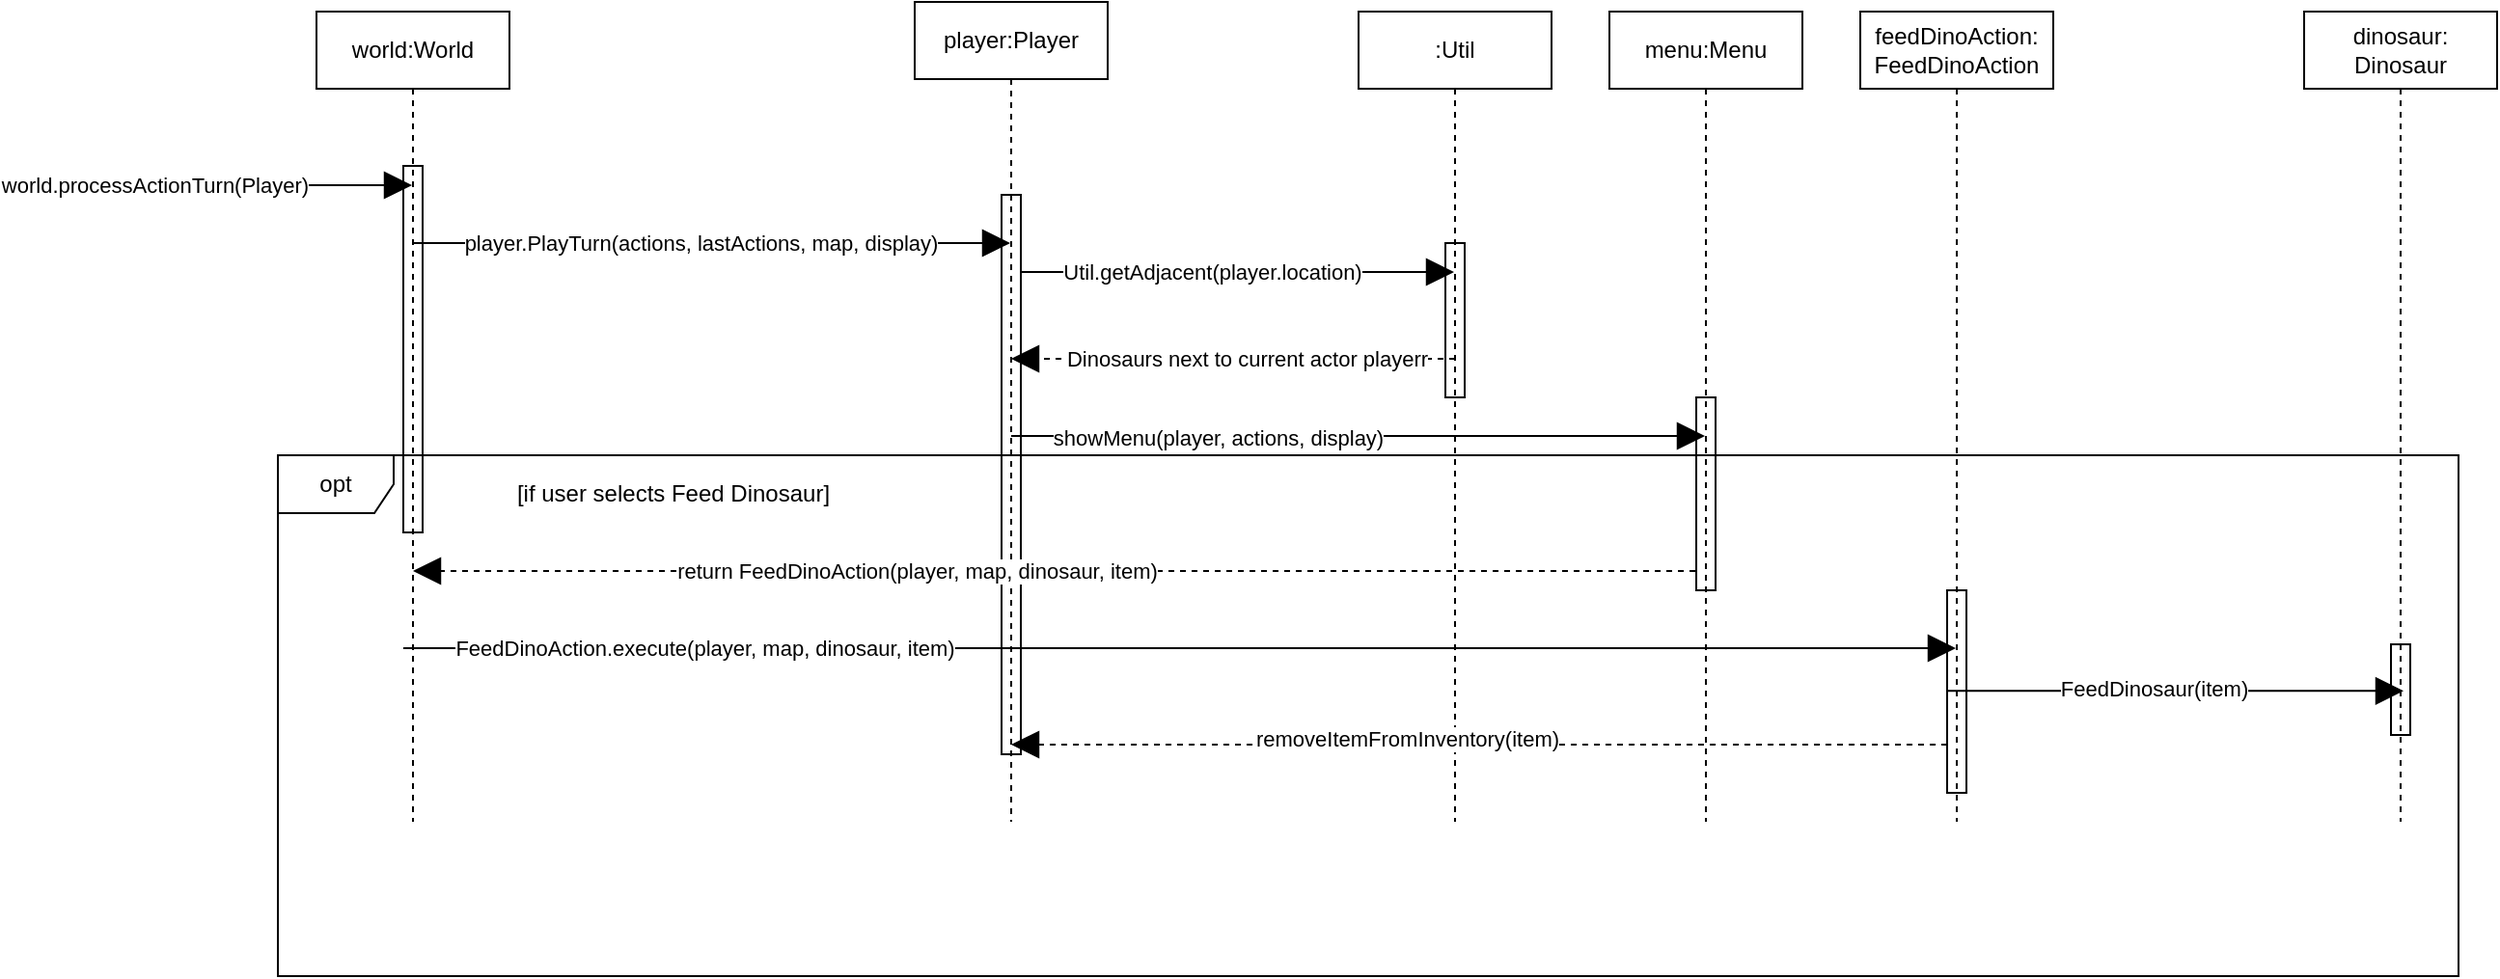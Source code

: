 <mxfile version="14.6.5" type="device"><diagram id="QY4K_dC8BTK31Get-kmV" name="Page-1"><mxGraphModel dx="1422" dy="796" grid="1" gridSize="10" guides="1" tooltips="1" connect="1" arrows="1" fold="1" page="1" pageScale="1" pageWidth="1654" pageHeight="1169" math="0" shadow="0"><root><mxCell id="0"/><mxCell id="1" parent="0"/><mxCell id="WNVH1HHIPUukN4-e0zlU-10" value="world:World" style="shape=umlLifeline;perimeter=lifelinePerimeter;whiteSpace=wrap;html=1;container=1;collapsible=0;recursiveResize=0;outlineConnect=0;" parent="1" vertex="1"><mxGeometry x="180" y="140" width="100" height="420" as="geometry"/></mxCell><mxCell id="WNVH1HHIPUukN4-e0zlU-15" value="" style="endArrow=block;endFill=1;endSize=12;html=1;" parent="WNVH1HHIPUukN4-e0zlU-10" target="WNVH1HHIPUukN4-e0zlU-11" edge="1"><mxGeometry width="160" relative="1" as="geometry"><mxPoint x="50" y="120" as="sourcePoint"/><mxPoint x="210" y="120" as="targetPoint"/></mxGeometry></mxCell><mxCell id="WNVH1HHIPUukN4-e0zlU-16" value="player.PlayTurn(actions, lastActions, map, display)" style="edgeLabel;html=1;align=center;verticalAlign=middle;resizable=0;points=[];" parent="WNVH1HHIPUukN4-e0zlU-15" vertex="1" connectable="0"><mxGeometry x="-0.45" y="-1" relative="1" as="geometry"><mxPoint x="64" y="-1" as="offset"/></mxGeometry></mxCell><mxCell id="WNVH1HHIPUukN4-e0zlU-57" value="" style="html=1;points=[];perimeter=orthogonalPerimeter;fillColor=none;" parent="WNVH1HHIPUukN4-e0zlU-10" vertex="1"><mxGeometry x="45" y="80" width="10" height="190" as="geometry"/></mxCell><mxCell id="WNVH1HHIPUukN4-e0zlU-11" value="player:Player" style="shape=umlLifeline;perimeter=lifelinePerimeter;whiteSpace=wrap;html=1;container=1;collapsible=0;recursiveResize=0;outlineConnect=0;" parent="1" vertex="1"><mxGeometry x="490" y="135" width="100" height="425" as="geometry"/></mxCell><mxCell id="WNVH1HHIPUukN4-e0zlU-58" value="" style="html=1;points=[];perimeter=orthogonalPerimeter;fillColor=none;" parent="WNVH1HHIPUukN4-e0zlU-11" vertex="1"><mxGeometry x="45" y="100" width="10" height="290" as="geometry"/></mxCell><mxCell id="c0PgdvjxNuAv_Usm58M4-2" value="" style="endArrow=block;endFill=1;endSize=12;html=1;" edge="1" parent="WNVH1HHIPUukN4-e0zlU-11" target="c0PgdvjxNuAv_Usm58M4-1"><mxGeometry width="160" relative="1" as="geometry"><mxPoint x="55" y="140" as="sourcePoint"/><mxPoint x="215" y="140" as="targetPoint"/></mxGeometry></mxCell><mxCell id="c0PgdvjxNuAv_Usm58M4-4" value="Util.getAdjacent(player.location)" style="edgeLabel;html=1;align=center;verticalAlign=middle;resizable=0;points=[];" vertex="1" connectable="0" parent="c0PgdvjxNuAv_Usm58M4-2"><mxGeometry x="-0.297" relative="1" as="geometry"><mxPoint x="20" as="offset"/></mxGeometry></mxCell><mxCell id="c0PgdvjxNuAv_Usm58M4-29" value="" style="endArrow=block;endFill=1;endSize=12;html=1;" edge="1" parent="WNVH1HHIPUukN4-e0zlU-11" target="c0PgdvjxNuAv_Usm58M4-28"><mxGeometry width="160" relative="1" as="geometry"><mxPoint x="50" y="225" as="sourcePoint"/><mxPoint x="210" y="225" as="targetPoint"/></mxGeometry></mxCell><mxCell id="c0PgdvjxNuAv_Usm58M4-30" value="showMenu(player, actions, display)" style="edgeLabel;html=1;align=center;verticalAlign=middle;resizable=0;points=[];" vertex="1" connectable="0" parent="c0PgdvjxNuAv_Usm58M4-29"><mxGeometry x="-0.405" y="-1" relative="1" as="geometry"><mxPoint as="offset"/></mxGeometry></mxCell><mxCell id="WNVH1HHIPUukN4-e0zlU-12" value="" style="endArrow=block;endFill=1;endSize=12;html=1;" parent="1" target="WNVH1HHIPUukN4-e0zlU-10" edge="1"><mxGeometry width="160" relative="1" as="geometry"><mxPoint x="30" y="230" as="sourcePoint"/><mxPoint x="150" y="230" as="targetPoint"/></mxGeometry></mxCell><mxCell id="WNVH1HHIPUukN4-e0zlU-14" value="world.processActionTurn(Player)" style="edgeLabel;html=1;align=center;verticalAlign=middle;resizable=0;points=[];" parent="WNVH1HHIPUukN4-e0zlU-12" vertex="1" connectable="0"><mxGeometry x="-0.579" relative="1" as="geometry"><mxPoint x="24" as="offset"/></mxGeometry></mxCell><mxCell id="c0PgdvjxNuAv_Usm58M4-1" value=":Util" style="shape=umlLifeline;perimeter=lifelinePerimeter;whiteSpace=wrap;html=1;container=1;collapsible=0;recursiveResize=0;outlineConnect=0;" vertex="1" parent="1"><mxGeometry x="720" y="140" width="100" height="420" as="geometry"/></mxCell><mxCell id="c0PgdvjxNuAv_Usm58M4-5" value="" style="endArrow=block;dashed=1;endFill=1;endSize=12;html=1;" edge="1" parent="c0PgdvjxNuAv_Usm58M4-1" target="WNVH1HHIPUukN4-e0zlU-11"><mxGeometry width="160" relative="1" as="geometry"><mxPoint x="50" y="180" as="sourcePoint"/><mxPoint x="210" y="180" as="targetPoint"/></mxGeometry></mxCell><mxCell id="c0PgdvjxNuAv_Usm58M4-6" value="Dinosaurs next to current actor playerr" style="edgeLabel;html=1;align=center;verticalAlign=middle;resizable=0;points=[];" vertex="1" connectable="0" parent="c0PgdvjxNuAv_Usm58M4-5"><mxGeometry x="0.599" y="-3" relative="1" as="geometry"><mxPoint x="76" y="3" as="offset"/></mxGeometry></mxCell><mxCell id="c0PgdvjxNuAv_Usm58M4-23" value="" style="html=1;points=[];perimeter=orthogonalPerimeter;fillColor=none;" vertex="1" parent="c0PgdvjxNuAv_Usm58M4-1"><mxGeometry x="45" y="120" width="10" height="80" as="geometry"/></mxCell><mxCell id="c0PgdvjxNuAv_Usm58M4-7" value="" style="endArrow=block;dashed=1;endFill=1;endSize=12;html=1;" edge="1" parent="1" target="WNVH1HHIPUukN4-e0zlU-10"><mxGeometry width="160" relative="1" as="geometry"><mxPoint x="894.5" y="430" as="sourcePoint"/><mxPoint x="590" y="430" as="targetPoint"/><Array as="points"><mxPoint x="735" y="430"/></Array></mxGeometry></mxCell><mxCell id="c0PgdvjxNuAv_Usm58M4-10" value="return FeedDinoAction(player, map, dinosaur, item)" style="edgeLabel;html=1;align=center;verticalAlign=middle;resizable=0;points=[];" vertex="1" connectable="0" parent="c0PgdvjxNuAv_Usm58M4-7"><mxGeometry x="0.374" relative="1" as="geometry"><mxPoint x="53" as="offset"/></mxGeometry></mxCell><mxCell id="c0PgdvjxNuAv_Usm58M4-8" value="opt" style="shape=umlFrame;whiteSpace=wrap;html=1;" vertex="1" parent="1"><mxGeometry x="160" y="370" width="1130" height="270" as="geometry"/></mxCell><mxCell id="c0PgdvjxNuAv_Usm58M4-9" value="[if user selects Feed Dinosaur]" style="text;html=1;strokeColor=none;fillColor=none;align=center;verticalAlign=middle;whiteSpace=wrap;rounded=0;" vertex="1" parent="1"><mxGeometry x="280" y="380" width="170" height="20" as="geometry"/></mxCell><mxCell id="c0PgdvjxNuAv_Usm58M4-13" value="feedDinoAction:&lt;br&gt;FeedDinoAction" style="shape=umlLifeline;perimeter=lifelinePerimeter;whiteSpace=wrap;html=1;container=1;collapsible=0;recursiveResize=0;outlineConnect=0;" vertex="1" parent="1"><mxGeometry x="980" y="140" width="100" height="420" as="geometry"/></mxCell><mxCell id="c0PgdvjxNuAv_Usm58M4-17" value="dinosaur:&lt;br&gt;Dinosaur" style="shape=umlLifeline;perimeter=lifelinePerimeter;whiteSpace=wrap;html=1;container=1;collapsible=0;recursiveResize=0;outlineConnect=0;" vertex="1" parent="1"><mxGeometry x="1210" y="140" width="100" height="420" as="geometry"/></mxCell><mxCell id="c0PgdvjxNuAv_Usm58M4-25" value="" style="html=1;points=[];perimeter=orthogonalPerimeter;fillColor=none;" vertex="1" parent="c0PgdvjxNuAv_Usm58M4-17"><mxGeometry x="45" y="328" width="10" height="47" as="geometry"/></mxCell><mxCell id="c0PgdvjxNuAv_Usm58M4-21" value="" style="endArrow=block;dashed=1;endFill=1;endSize=12;html=1;" edge="1" parent="1" target="WNVH1HHIPUukN4-e0zlU-11"><mxGeometry width="160" relative="1" as="geometry"><mxPoint x="1025" y="520" as="sourcePoint"/><mxPoint x="600.5" y="520" as="targetPoint"/></mxGeometry></mxCell><mxCell id="c0PgdvjxNuAv_Usm58M4-22" value="removeItemFromInventory(item)" style="edgeLabel;html=1;align=center;verticalAlign=middle;resizable=0;points=[];" vertex="1" connectable="0" parent="c0PgdvjxNuAv_Usm58M4-21"><mxGeometry x="0.545" y="-3" relative="1" as="geometry"><mxPoint x="94" as="offset"/></mxGeometry></mxCell><mxCell id="c0PgdvjxNuAv_Usm58M4-28" value="menu:Menu" style="shape=umlLifeline;perimeter=lifelinePerimeter;whiteSpace=wrap;html=1;container=1;collapsible=0;recursiveResize=0;outlineConnect=0;fillColor=none;" vertex="1" parent="1"><mxGeometry x="850" y="140" width="100" height="420" as="geometry"/></mxCell><mxCell id="c0PgdvjxNuAv_Usm58M4-31" value="" style="html=1;points=[];perimeter=orthogonalPerimeter;fillColor=none;" vertex="1" parent="c0PgdvjxNuAv_Usm58M4-28"><mxGeometry x="45" y="200" width="10" height="100" as="geometry"/></mxCell><mxCell id="c0PgdvjxNuAv_Usm58M4-12" value="" style="endArrow=block;endFill=1;endSize=12;html=1;" edge="1" parent="1" target="c0PgdvjxNuAv_Usm58M4-13"><mxGeometry width="160" relative="1" as="geometry"><mxPoint x="225" y="470" as="sourcePoint"/><mxPoint x="954.5" y="470" as="targetPoint"/></mxGeometry></mxCell><mxCell id="c0PgdvjxNuAv_Usm58M4-15" value="FeedDinoAction.execute(player, map, dinosaur, item)" style="edgeLabel;html=1;align=center;verticalAlign=middle;resizable=0;points=[];" vertex="1" connectable="0" parent="c0PgdvjxNuAv_Usm58M4-12"><mxGeometry x="-0.689" y="-2" relative="1" as="geometry"><mxPoint x="31" y="-2" as="offset"/></mxGeometry></mxCell><mxCell id="c0PgdvjxNuAv_Usm58M4-24" value="" style="html=1;points=[];perimeter=orthogonalPerimeter;fillColor=none;" vertex="1" parent="1"><mxGeometry x="1025" y="440" width="10" height="105" as="geometry"/></mxCell><mxCell id="c0PgdvjxNuAv_Usm58M4-18" value="" style="endArrow=block;endFill=1;endSize=12;html=1;" edge="1" parent="1"><mxGeometry width="160" relative="1" as="geometry"><mxPoint x="1025" y="492.16" as="sourcePoint"/><mxPoint x="1261.5" y="492.16" as="targetPoint"/></mxGeometry></mxCell><mxCell id="c0PgdvjxNuAv_Usm58M4-20" value="FeedDinosaur(item)" style="edgeLabel;html=1;align=center;verticalAlign=middle;resizable=0;points=[];" vertex="1" connectable="0" parent="c0PgdvjxNuAv_Usm58M4-18"><mxGeometry x="-0.293" y="1" relative="1" as="geometry"><mxPoint x="23" as="offset"/></mxGeometry></mxCell></root></mxGraphModel></diagram></mxfile>